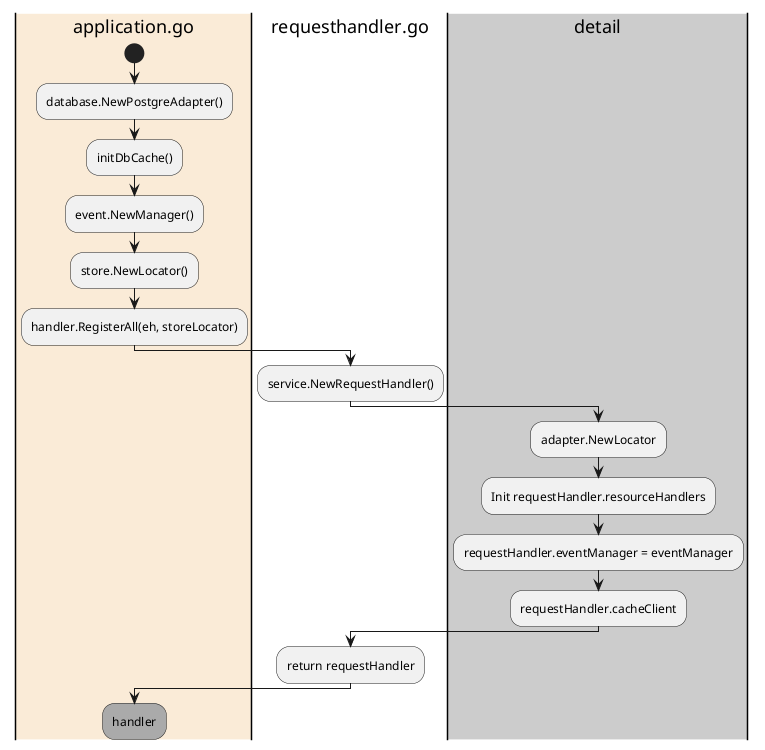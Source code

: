 @startuml
|#AntiqueWhite|application.go|
start
:database.NewPostgreAdapter();
:initDbCache();
:event.NewManager();
:store.NewLocator();
:handler.RegisterAll(eh, storeLocator);

|requesthandler.go|
:service.NewRequestHandler();

|#CCCCCC|detail|
:adapter.NewLocator;
:Init requestHandler.resourceHandlers;
:requestHandler.eventManager = eventManager;
:requestHandler.cacheClient;

|requesthandler.go|
:return requestHandler;

|application.go|
#AAAAAA:handler;
@enduml